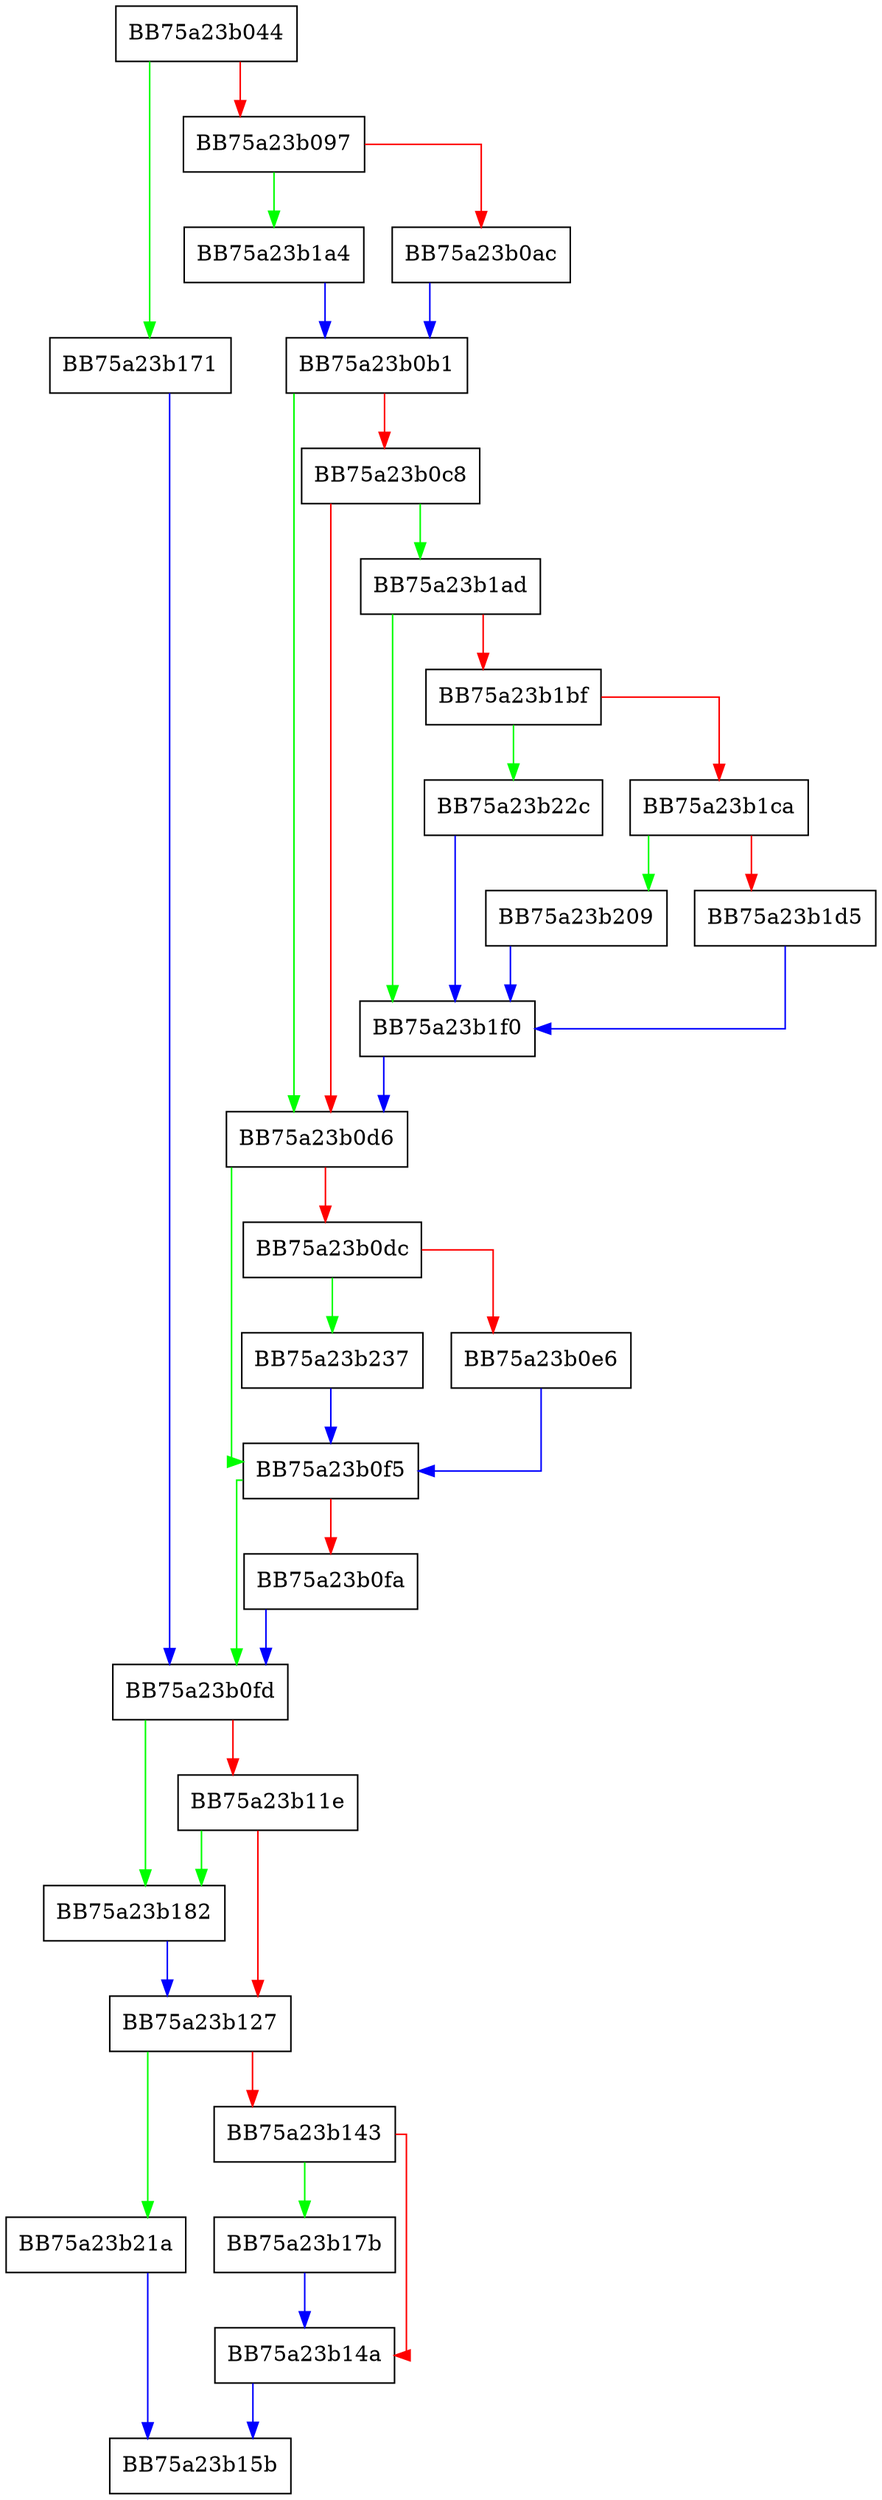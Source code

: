digraph end_translation {
  node [shape="box"];
  graph [splines=ortho];
  BB75a23b044 -> BB75a23b171 [color="green"];
  BB75a23b044 -> BB75a23b097 [color="red"];
  BB75a23b097 -> BB75a23b1a4 [color="green"];
  BB75a23b097 -> BB75a23b0ac [color="red"];
  BB75a23b0ac -> BB75a23b0b1 [color="blue"];
  BB75a23b0b1 -> BB75a23b0d6 [color="green"];
  BB75a23b0b1 -> BB75a23b0c8 [color="red"];
  BB75a23b0c8 -> BB75a23b1ad [color="green"];
  BB75a23b0c8 -> BB75a23b0d6 [color="red"];
  BB75a23b0d6 -> BB75a23b0f5 [color="green"];
  BB75a23b0d6 -> BB75a23b0dc [color="red"];
  BB75a23b0dc -> BB75a23b237 [color="green"];
  BB75a23b0dc -> BB75a23b0e6 [color="red"];
  BB75a23b0e6 -> BB75a23b0f5 [color="blue"];
  BB75a23b0f5 -> BB75a23b0fd [color="green"];
  BB75a23b0f5 -> BB75a23b0fa [color="red"];
  BB75a23b0fa -> BB75a23b0fd [color="blue"];
  BB75a23b0fd -> BB75a23b182 [color="green"];
  BB75a23b0fd -> BB75a23b11e [color="red"];
  BB75a23b11e -> BB75a23b182 [color="green"];
  BB75a23b11e -> BB75a23b127 [color="red"];
  BB75a23b127 -> BB75a23b21a [color="green"];
  BB75a23b127 -> BB75a23b143 [color="red"];
  BB75a23b143 -> BB75a23b17b [color="green"];
  BB75a23b143 -> BB75a23b14a [color="red"];
  BB75a23b14a -> BB75a23b15b [color="blue"];
  BB75a23b171 -> BB75a23b0fd [color="blue"];
  BB75a23b17b -> BB75a23b14a [color="blue"];
  BB75a23b182 -> BB75a23b127 [color="blue"];
  BB75a23b1a4 -> BB75a23b0b1 [color="blue"];
  BB75a23b1ad -> BB75a23b1f0 [color="green"];
  BB75a23b1ad -> BB75a23b1bf [color="red"];
  BB75a23b1bf -> BB75a23b22c [color="green"];
  BB75a23b1bf -> BB75a23b1ca [color="red"];
  BB75a23b1ca -> BB75a23b209 [color="green"];
  BB75a23b1ca -> BB75a23b1d5 [color="red"];
  BB75a23b1d5 -> BB75a23b1f0 [color="blue"];
  BB75a23b1f0 -> BB75a23b0d6 [color="blue"];
  BB75a23b209 -> BB75a23b1f0 [color="blue"];
  BB75a23b21a -> BB75a23b15b [color="blue"];
  BB75a23b22c -> BB75a23b1f0 [color="blue"];
  BB75a23b237 -> BB75a23b0f5 [color="blue"];
}